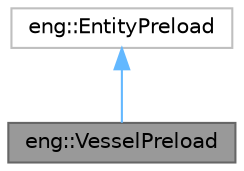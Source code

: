 digraph "eng::VesselPreload"
{
 // LATEX_PDF_SIZE
  bgcolor="transparent";
  edge [fontname=Helvetica,fontsize=10,labelfontname=Helvetica,labelfontsize=10];
  node [fontname=Helvetica,fontsize=10,shape=box,height=0.2,width=0.4];
  Node1 [label="eng::VesselPreload",height=0.2,width=0.4,color="gray40", fillcolor="grey60", style="filled", fontcolor="black",tooltip=" "];
  Node2 -> Node1 [dir="back",color="steelblue1",style="solid"];
  Node2 [label="eng::EntityPreload",height=0.2,width=0.4,color="grey75", fillcolor="white", style="filled",URL="$classeng_1_1_entity_preload.html",tooltip=" "];
}
